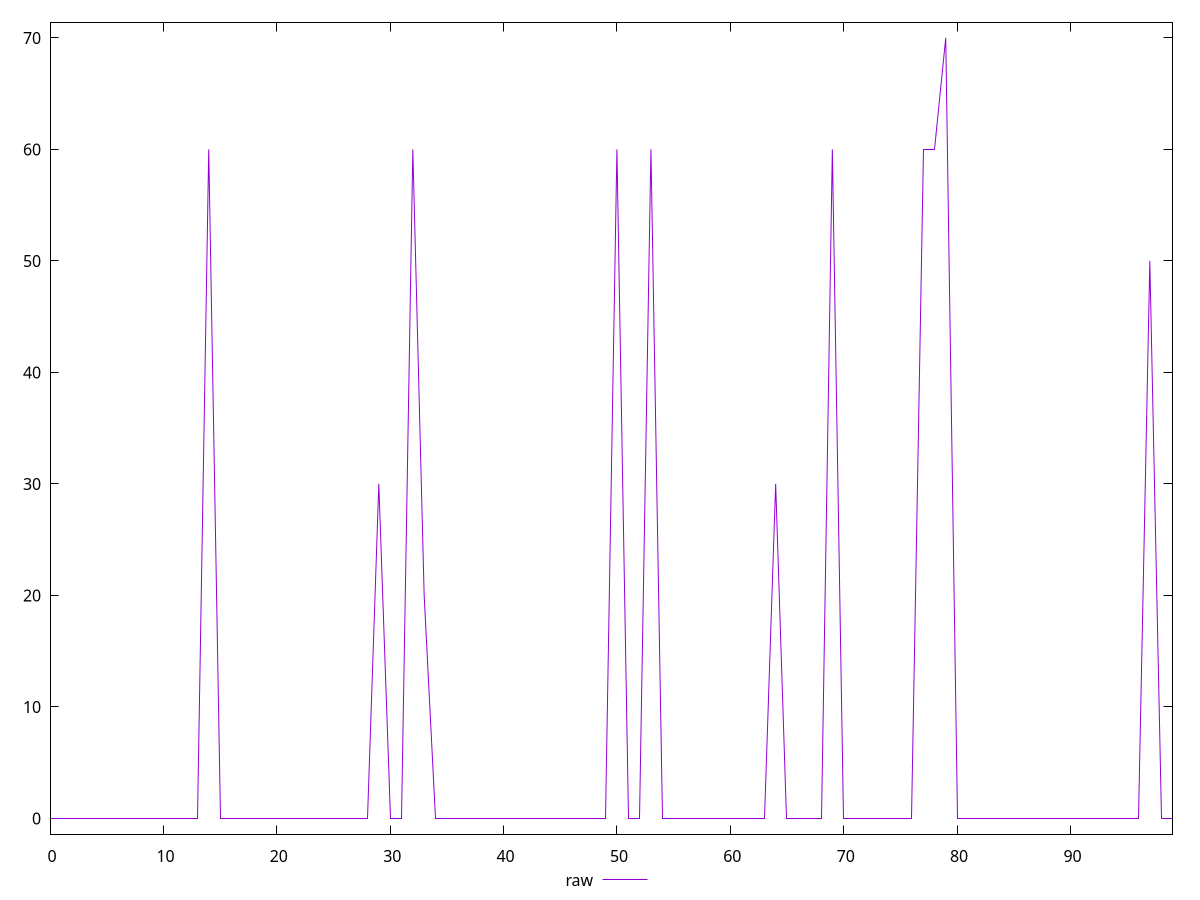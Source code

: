 reset

$raw <<EOF
0 0
1 0
2 0
3 0
4 0
5 0
6 0
7 0
8 0
9 0
10 0
11 0
12 0
13 0
14 60
15 0
16 0
17 0
18 0
19 0
20 0
21 0
22 0
23 0
24 0
25 0
26 0
27 0
28 0
29 30
30 0
31 0
32 60
33 20
34 0
35 0
36 0
37 0
38 0
39 0
40 0
41 0
42 0
43 0
44 0
45 0
46 0
47 0
48 0
49 0
50 60
51 0
52 0
53 60
54 0
55 0
56 0
57 0
58 0
59 0
60 0
62 0
63 0
64 30
65 0
66 0
67 0
68 0
69 60
70 0
71 0
72 0
73 0
74 0
75 0
76 0
77 60
78 60
79 70
80 0
81 0
82 0
83 0
84 0
85 0
86 0
87 0
88 0
89 0
90 0
91 0
92 0
93 0
94 0
95 0
96 0
97 50
98 0
99 0
EOF

set key outside below
set xrange [0:99]
set yrange [-1.4000000000000001:71.4]
set trange [-1.4000000000000001:71.4]
set terminal svg size 640, 500 enhanced background rgb 'white'
set output "reports/report_00030_2021-02-24T20-42-31.540Z/unused-css-rules/samples/card/raw/values.svg"

plot $raw title "raw" with line

reset
